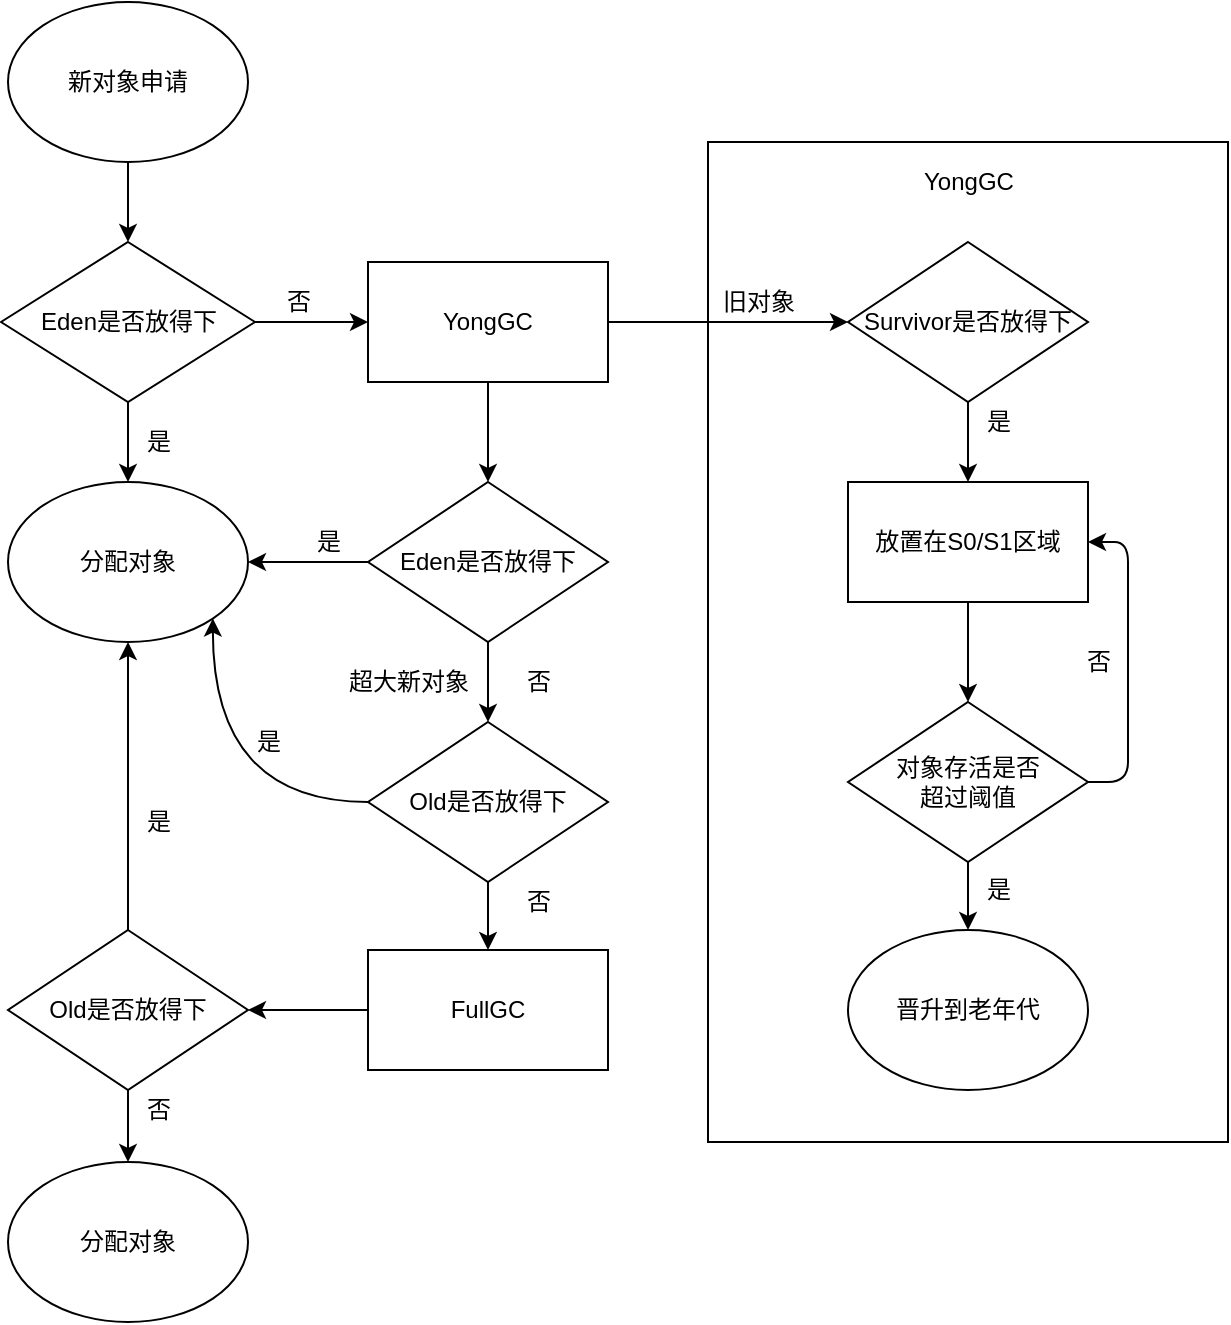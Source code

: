 <mxfile version="12.3.7" type="github" pages="1">
  <diagram id="iMMd_DuQWVyJ4p-bax5d" name="第 1 页">
    <mxGraphModel dx="1024" dy="537" grid="1" gridSize="10" guides="1" tooltips="1" connect="1" arrows="1" fold="1" page="1" pageScale="1" pageWidth="827" pageHeight="1169" math="0" shadow="0">
      <root>
        <mxCell id="0"/>
        <mxCell id="1" parent="0"/>
        <mxCell id="c5JDFRdp9T_usmenfUW4-8" value="" style="edgeStyle=orthogonalEdgeStyle;rounded=0;orthogonalLoop=1;jettySize=auto;html=1;" edge="1" parent="1" source="c5JDFRdp9T_usmenfUW4-1" target="c5JDFRdp9T_usmenfUW4-5">
          <mxGeometry relative="1" as="geometry"/>
        </mxCell>
        <mxCell id="c5JDFRdp9T_usmenfUW4-1" value="新对象申请" style="ellipse;whiteSpace=wrap;html=1;" vertex="1" parent="1">
          <mxGeometry x="90" y="50" width="120" height="80" as="geometry"/>
        </mxCell>
        <mxCell id="c5JDFRdp9T_usmenfUW4-12" value="" style="edgeStyle=orthogonalEdgeStyle;rounded=0;orthogonalLoop=1;jettySize=auto;html=1;" edge="1" parent="1" source="c5JDFRdp9T_usmenfUW4-5" target="c5JDFRdp9T_usmenfUW4-11">
          <mxGeometry relative="1" as="geometry"/>
        </mxCell>
        <mxCell id="c5JDFRdp9T_usmenfUW4-15" value="" style="edgeStyle=orthogonalEdgeStyle;rounded=0;orthogonalLoop=1;jettySize=auto;html=1;" edge="1" parent="1" source="c5JDFRdp9T_usmenfUW4-5" target="c5JDFRdp9T_usmenfUW4-14">
          <mxGeometry relative="1" as="geometry"/>
        </mxCell>
        <mxCell id="c5JDFRdp9T_usmenfUW4-5" value="Eden是否放得下" style="rhombus;whiteSpace=wrap;html=1;" vertex="1" parent="1">
          <mxGeometry x="86.5" y="170" width="127" height="80" as="geometry"/>
        </mxCell>
        <mxCell id="c5JDFRdp9T_usmenfUW4-11" value="分配对象" style="ellipse;whiteSpace=wrap;html=1;" vertex="1" parent="1">
          <mxGeometry x="90" y="290" width="120" height="80" as="geometry"/>
        </mxCell>
        <mxCell id="c5JDFRdp9T_usmenfUW4-13" value="是" style="text;html=1;align=center;verticalAlign=middle;resizable=0;points=[];;autosize=1;" vertex="1" parent="1">
          <mxGeometry x="150" y="260" width="30" height="20" as="geometry"/>
        </mxCell>
        <mxCell id="c5JDFRdp9T_usmenfUW4-19" value="" style="edgeStyle=orthogonalEdgeStyle;rounded=0;orthogonalLoop=1;jettySize=auto;html=1;" edge="1" parent="1" source="c5JDFRdp9T_usmenfUW4-14" target="c5JDFRdp9T_usmenfUW4-18">
          <mxGeometry relative="1" as="geometry"/>
        </mxCell>
        <mxCell id="c5JDFRdp9T_usmenfUW4-14" value="YongGC" style="rounded=0;whiteSpace=wrap;html=1;" vertex="1" parent="1">
          <mxGeometry x="270" y="180" width="120" height="60" as="geometry"/>
        </mxCell>
        <mxCell id="c5JDFRdp9T_usmenfUW4-17" value="否" style="text;html=1;align=center;verticalAlign=middle;resizable=0;points=[];;autosize=1;" vertex="1" parent="1">
          <mxGeometry x="220" y="190" width="30" height="20" as="geometry"/>
        </mxCell>
        <mxCell id="c5JDFRdp9T_usmenfUW4-20" value="" style="edgeStyle=orthogonalEdgeStyle;rounded=0;orthogonalLoop=1;jettySize=auto;html=1;" edge="1" parent="1" source="c5JDFRdp9T_usmenfUW4-18" target="c5JDFRdp9T_usmenfUW4-11">
          <mxGeometry relative="1" as="geometry"/>
        </mxCell>
        <mxCell id="c5JDFRdp9T_usmenfUW4-24" value="" style="edgeStyle=orthogonalEdgeStyle;rounded=0;orthogonalLoop=1;jettySize=auto;html=1;" edge="1" parent="1" source="c5JDFRdp9T_usmenfUW4-18" target="c5JDFRdp9T_usmenfUW4-23">
          <mxGeometry relative="1" as="geometry"/>
        </mxCell>
        <mxCell id="c5JDFRdp9T_usmenfUW4-18" value="Eden是否放得下" style="rhombus;whiteSpace=wrap;html=1;" vertex="1" parent="1">
          <mxGeometry x="270" y="290" width="120" height="80" as="geometry"/>
        </mxCell>
        <mxCell id="c5JDFRdp9T_usmenfUW4-21" value="是" style="text;html=1;align=center;verticalAlign=middle;resizable=0;points=[];;autosize=1;" vertex="1" parent="1">
          <mxGeometry x="235" y="310" width="30" height="20" as="geometry"/>
        </mxCell>
        <mxCell id="c5JDFRdp9T_usmenfUW4-27" style="edgeStyle=orthogonalEdgeStyle;orthogonalLoop=1;jettySize=auto;html=1;exitX=0;exitY=0.5;exitDx=0;exitDy=0;entryX=1;entryY=1;entryDx=0;entryDy=0;curved=1;" edge="1" parent="1" source="c5JDFRdp9T_usmenfUW4-23" target="c5JDFRdp9T_usmenfUW4-11">
          <mxGeometry relative="1" as="geometry"/>
        </mxCell>
        <mxCell id="c5JDFRdp9T_usmenfUW4-30" value="" style="edgeStyle=orthogonalEdgeStyle;curved=1;orthogonalLoop=1;jettySize=auto;html=1;" edge="1" parent="1" source="c5JDFRdp9T_usmenfUW4-23" target="c5JDFRdp9T_usmenfUW4-29">
          <mxGeometry relative="1" as="geometry"/>
        </mxCell>
        <mxCell id="c5JDFRdp9T_usmenfUW4-23" value="Old是否放得下" style="rhombus;whiteSpace=wrap;html=1;" vertex="1" parent="1">
          <mxGeometry x="270" y="410" width="120" height="80" as="geometry"/>
        </mxCell>
        <mxCell id="c5JDFRdp9T_usmenfUW4-25" value="超大新对象" style="text;html=1;align=center;verticalAlign=middle;resizable=0;points=[];;autosize=1;" vertex="1" parent="1">
          <mxGeometry x="250" y="380" width="80" height="20" as="geometry"/>
        </mxCell>
        <mxCell id="c5JDFRdp9T_usmenfUW4-26" value="否" style="text;html=1;align=center;verticalAlign=middle;resizable=0;points=[];;autosize=1;" vertex="1" parent="1">
          <mxGeometry x="340" y="380" width="30" height="20" as="geometry"/>
        </mxCell>
        <mxCell id="c5JDFRdp9T_usmenfUW4-28" value="是" style="text;html=1;align=center;verticalAlign=middle;resizable=0;points=[];;autosize=1;" vertex="1" parent="1">
          <mxGeometry x="205" y="410" width="30" height="20" as="geometry"/>
        </mxCell>
        <mxCell id="c5JDFRdp9T_usmenfUW4-33" value="" style="edgeStyle=orthogonalEdgeStyle;curved=1;orthogonalLoop=1;jettySize=auto;html=1;" edge="1" parent="1" source="c5JDFRdp9T_usmenfUW4-29" target="c5JDFRdp9T_usmenfUW4-32">
          <mxGeometry relative="1" as="geometry"/>
        </mxCell>
        <mxCell id="c5JDFRdp9T_usmenfUW4-29" value="FullGC" style="rounded=0;whiteSpace=wrap;html=1;" vertex="1" parent="1">
          <mxGeometry x="270" y="524" width="120" height="60" as="geometry"/>
        </mxCell>
        <mxCell id="c5JDFRdp9T_usmenfUW4-31" value="否" style="text;html=1;align=center;verticalAlign=middle;resizable=0;points=[];;autosize=1;" vertex="1" parent="1">
          <mxGeometry x="340" y="490" width="30" height="20" as="geometry"/>
        </mxCell>
        <mxCell id="c5JDFRdp9T_usmenfUW4-36" style="edgeStyle=orthogonalEdgeStyle;curved=1;orthogonalLoop=1;jettySize=auto;html=1;exitX=0.5;exitY=0;exitDx=0;exitDy=0;" edge="1" parent="1" source="c5JDFRdp9T_usmenfUW4-32" target="c5JDFRdp9T_usmenfUW4-11">
          <mxGeometry relative="1" as="geometry"/>
        </mxCell>
        <mxCell id="c5JDFRdp9T_usmenfUW4-39" value="" style="edgeStyle=orthogonalEdgeStyle;curved=1;orthogonalLoop=1;jettySize=auto;html=1;" edge="1" parent="1" source="c5JDFRdp9T_usmenfUW4-32" target="c5JDFRdp9T_usmenfUW4-38">
          <mxGeometry relative="1" as="geometry"/>
        </mxCell>
        <mxCell id="c5JDFRdp9T_usmenfUW4-32" value="Old是否放得下" style="rhombus;whiteSpace=wrap;html=1;" vertex="1" parent="1">
          <mxGeometry x="90" y="514" width="120" height="80" as="geometry"/>
        </mxCell>
        <mxCell id="c5JDFRdp9T_usmenfUW4-37" value="是" style="text;html=1;align=center;verticalAlign=middle;resizable=0;points=[];;autosize=1;" vertex="1" parent="1">
          <mxGeometry x="150" y="450" width="30" height="20" as="geometry"/>
        </mxCell>
        <mxCell id="c5JDFRdp9T_usmenfUW4-38" value="分配对象" style="ellipse;whiteSpace=wrap;html=1;" vertex="1" parent="1">
          <mxGeometry x="90" y="630" width="120" height="80" as="geometry"/>
        </mxCell>
        <mxCell id="c5JDFRdp9T_usmenfUW4-40" value="否" style="text;html=1;align=center;verticalAlign=middle;resizable=0;points=[];;autosize=1;" vertex="1" parent="1">
          <mxGeometry x="150" y="594" width="30" height="20" as="geometry"/>
        </mxCell>
        <mxCell id="c5JDFRdp9T_usmenfUW4-41" value="" style="rounded=0;whiteSpace=wrap;html=1;" vertex="1" parent="1">
          <mxGeometry x="440" y="120" width="260" height="500" as="geometry"/>
        </mxCell>
        <mxCell id="c5JDFRdp9T_usmenfUW4-42" value="YongGC" style="text;html=1;align=center;verticalAlign=middle;resizable=0;points=[];;autosize=1;" vertex="1" parent="1">
          <mxGeometry x="540" y="130" width="60" height="20" as="geometry"/>
        </mxCell>
        <mxCell id="c5JDFRdp9T_usmenfUW4-49" value="" style="edgeStyle=orthogonalEdgeStyle;curved=1;orthogonalLoop=1;jettySize=auto;html=1;" edge="1" parent="1" source="c5JDFRdp9T_usmenfUW4-43" target="c5JDFRdp9T_usmenfUW4-44">
          <mxGeometry relative="1" as="geometry"/>
        </mxCell>
        <mxCell id="c5JDFRdp9T_usmenfUW4-43" value="Survivor是否放得下" style="rhombus;whiteSpace=wrap;html=1;" vertex="1" parent="1">
          <mxGeometry x="510" y="170" width="120" height="80" as="geometry"/>
        </mxCell>
        <mxCell id="c5JDFRdp9T_usmenfUW4-52" value="" style="edgeStyle=orthogonalEdgeStyle;curved=1;orthogonalLoop=1;jettySize=auto;html=1;" edge="1" parent="1" source="c5JDFRdp9T_usmenfUW4-44" target="c5JDFRdp9T_usmenfUW4-51">
          <mxGeometry relative="1" as="geometry"/>
        </mxCell>
        <mxCell id="c5JDFRdp9T_usmenfUW4-44" value="放置在S0/S1区域" style="rounded=0;whiteSpace=wrap;html=1;" vertex="1" parent="1">
          <mxGeometry x="510" y="290" width="120" height="60" as="geometry"/>
        </mxCell>
        <mxCell id="c5JDFRdp9T_usmenfUW4-46" style="edgeStyle=orthogonalEdgeStyle;curved=1;orthogonalLoop=1;jettySize=auto;html=1;exitX=1;exitY=0.5;exitDx=0;exitDy=0;" edge="1" parent="1" source="c5JDFRdp9T_usmenfUW4-14" target="c5JDFRdp9T_usmenfUW4-43">
          <mxGeometry relative="1" as="geometry"/>
        </mxCell>
        <mxCell id="c5JDFRdp9T_usmenfUW4-48" value="旧对象" style="text;html=1;align=center;verticalAlign=middle;resizable=0;points=[];;autosize=1;" vertex="1" parent="1">
          <mxGeometry x="440" y="190" width="50" height="20" as="geometry"/>
        </mxCell>
        <mxCell id="c5JDFRdp9T_usmenfUW4-50" value="是" style="text;html=1;align=center;verticalAlign=middle;resizable=0;points=[];;autosize=1;" vertex="1" parent="1">
          <mxGeometry x="570" y="250" width="30" height="20" as="geometry"/>
        </mxCell>
        <mxCell id="c5JDFRdp9T_usmenfUW4-53" style="edgeStyle=orthogonalEdgeStyle;orthogonalLoop=1;jettySize=auto;html=1;exitX=1;exitY=0.5;exitDx=0;exitDy=0;entryX=1;entryY=0.5;entryDx=0;entryDy=0;rounded=1;" edge="1" parent="1" source="c5JDFRdp9T_usmenfUW4-51" target="c5JDFRdp9T_usmenfUW4-44">
          <mxGeometry relative="1" as="geometry"/>
        </mxCell>
        <mxCell id="c5JDFRdp9T_usmenfUW4-55" value="" style="edgeStyle=orthogonalEdgeStyle;rounded=1;orthogonalLoop=1;jettySize=auto;html=1;" edge="1" parent="1" source="c5JDFRdp9T_usmenfUW4-51" target="c5JDFRdp9T_usmenfUW4-54">
          <mxGeometry relative="1" as="geometry"/>
        </mxCell>
        <mxCell id="c5JDFRdp9T_usmenfUW4-51" value="对象存活是否&lt;br&gt;超过阈值" style="rhombus;whiteSpace=wrap;html=1;" vertex="1" parent="1">
          <mxGeometry x="510" y="400" width="120" height="80" as="geometry"/>
        </mxCell>
        <mxCell id="c5JDFRdp9T_usmenfUW4-54" value="晋升到老年代" style="ellipse;whiteSpace=wrap;html=1;" vertex="1" parent="1">
          <mxGeometry x="510" y="514" width="120" height="80" as="geometry"/>
        </mxCell>
        <mxCell id="c5JDFRdp9T_usmenfUW4-56" value="是" style="text;html=1;align=center;verticalAlign=middle;resizable=0;points=[];;autosize=1;" vertex="1" parent="1">
          <mxGeometry x="570" y="484" width="30" height="20" as="geometry"/>
        </mxCell>
        <mxCell id="c5JDFRdp9T_usmenfUW4-57" value="否" style="text;html=1;align=center;verticalAlign=middle;resizable=0;points=[];;autosize=1;" vertex="1" parent="1">
          <mxGeometry x="620" y="370" width="30" height="20" as="geometry"/>
        </mxCell>
      </root>
    </mxGraphModel>
  </diagram>
</mxfile>
